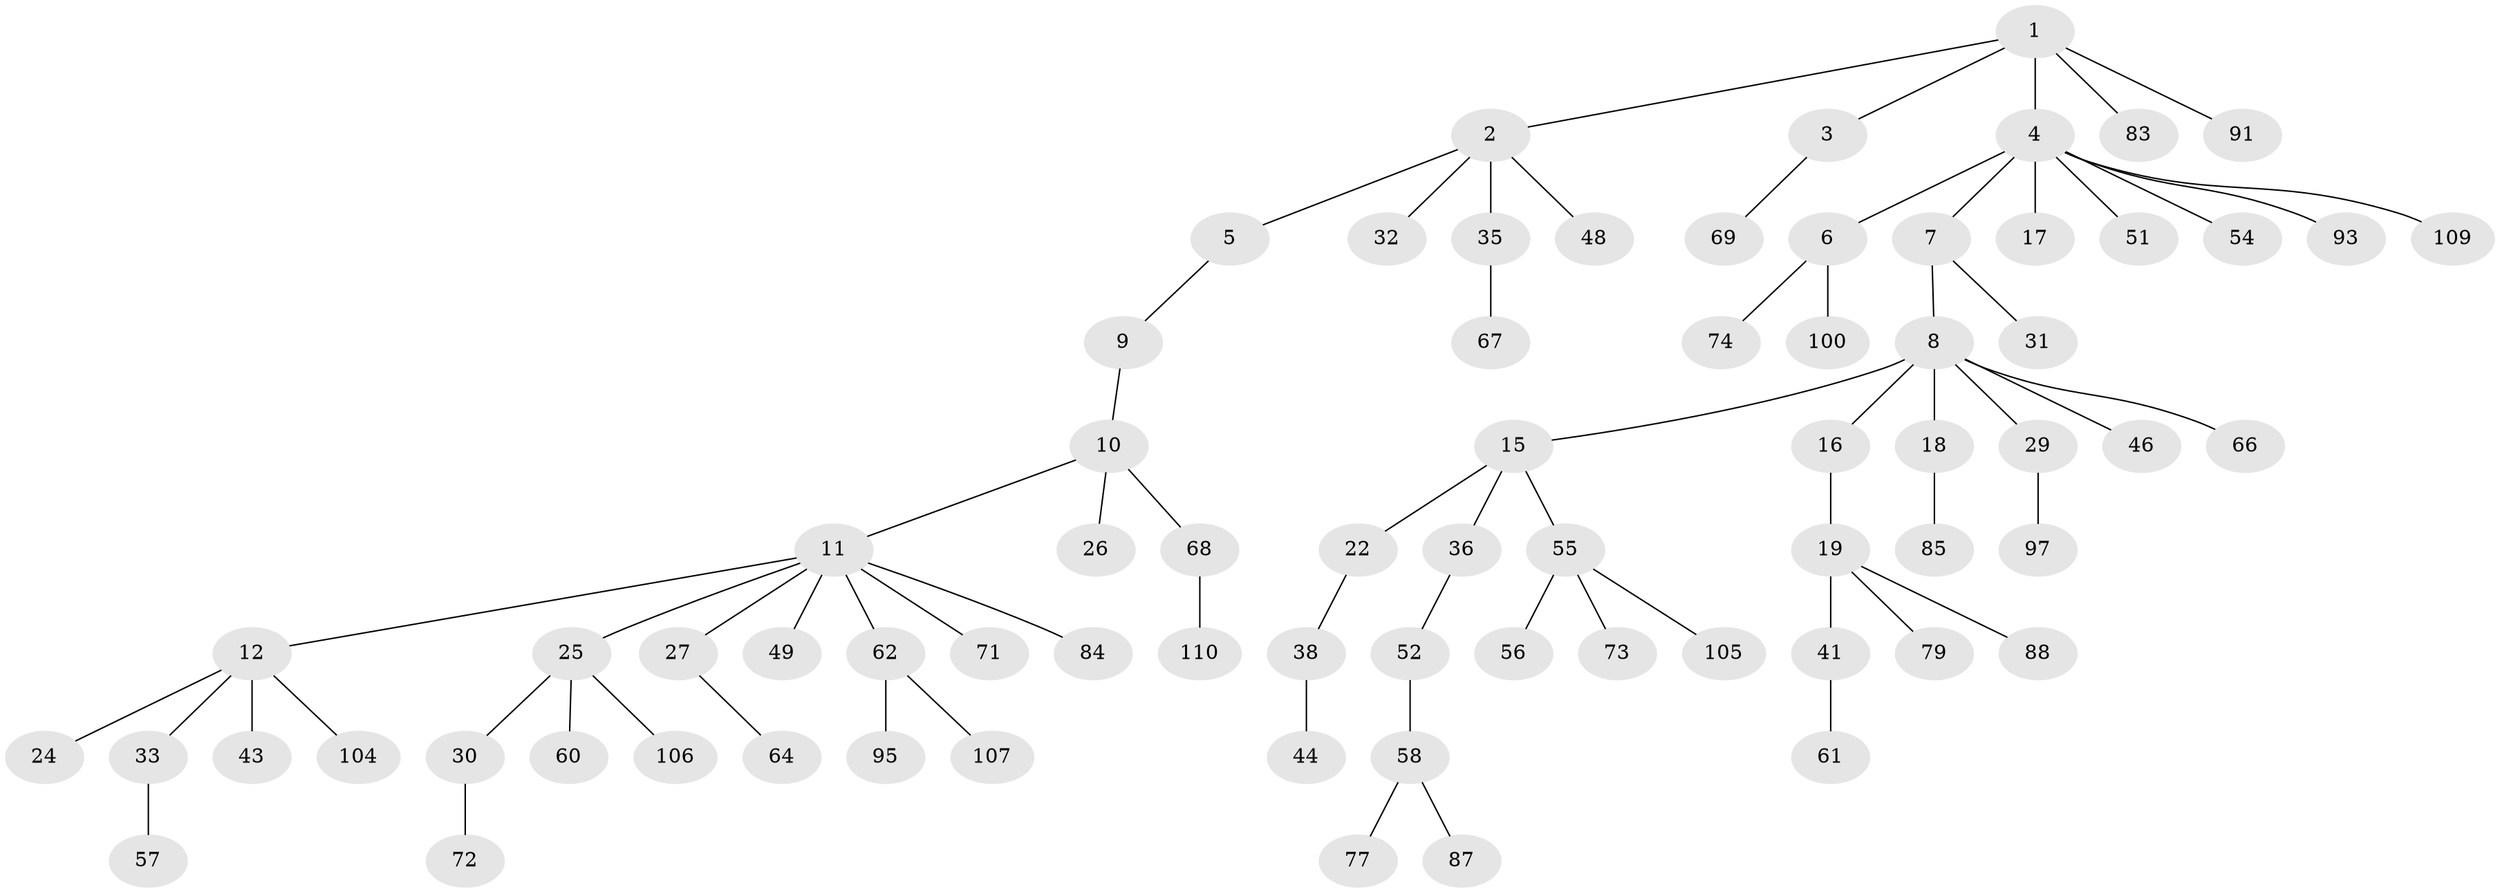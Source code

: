 // Generated by graph-tools (version 1.1) at 2025/24/03/03/25 07:24:08]
// undirected, 73 vertices, 72 edges
graph export_dot {
graph [start="1"]
  node [color=gray90,style=filled];
  1 [super="+65"];
  2 [super="+37"];
  3 [super="+28"];
  4 [super="+78"];
  5 [super="+53"];
  6 [super="+76"];
  7 [super="+13"];
  8 [super="+94"];
  9 [super="+80"];
  10 [super="+111"];
  11 [super="+14"];
  12 [super="+21"];
  15 [super="+23"];
  16 [super="+20"];
  17 [super="+34"];
  18 [super="+47"];
  19 [super="+42"];
  22;
  24;
  25 [super="+82"];
  26 [super="+40"];
  27;
  29 [super="+70"];
  30 [super="+63"];
  31 [super="+39"];
  32 [super="+90"];
  33 [super="+50"];
  35;
  36 [super="+92"];
  38 [super="+81"];
  41 [super="+45"];
  43;
  44;
  46 [super="+96"];
  48;
  49;
  51;
  52;
  54;
  55 [super="+59"];
  56;
  57;
  58 [super="+103"];
  60 [super="+108"];
  61;
  62 [super="+75"];
  64;
  66 [super="+89"];
  67;
  68 [super="+86"];
  69;
  71;
  72;
  73;
  74 [super="+101"];
  77;
  79;
  83 [super="+99"];
  84 [super="+102"];
  85 [super="+98"];
  87;
  88;
  91;
  93;
  95;
  97;
  100;
  104;
  105;
  106;
  107;
  109;
  110;
  1 -- 2;
  1 -- 3;
  1 -- 4;
  1 -- 91;
  1 -- 83;
  2 -- 5;
  2 -- 32;
  2 -- 35;
  2 -- 48;
  3 -- 69;
  4 -- 6;
  4 -- 7;
  4 -- 17;
  4 -- 51;
  4 -- 54;
  4 -- 93;
  4 -- 109;
  5 -- 9;
  6 -- 74;
  6 -- 100;
  7 -- 8;
  7 -- 31;
  8 -- 15;
  8 -- 16;
  8 -- 18;
  8 -- 29;
  8 -- 46;
  8 -- 66;
  9 -- 10;
  10 -- 11;
  10 -- 26;
  10 -- 68;
  11 -- 12;
  11 -- 25;
  11 -- 71;
  11 -- 49;
  11 -- 84;
  11 -- 27;
  11 -- 62;
  12 -- 43;
  12 -- 104;
  12 -- 24;
  12 -- 33;
  15 -- 22;
  15 -- 36;
  15 -- 55;
  16 -- 19;
  18 -- 85;
  19 -- 41;
  19 -- 88;
  19 -- 79;
  22 -- 38;
  25 -- 30;
  25 -- 60;
  25 -- 106;
  27 -- 64;
  29 -- 97;
  30 -- 72;
  33 -- 57;
  35 -- 67;
  36 -- 52;
  38 -- 44;
  41 -- 61;
  52 -- 58;
  55 -- 56;
  55 -- 73;
  55 -- 105;
  58 -- 77;
  58 -- 87;
  62 -- 95;
  62 -- 107;
  68 -- 110;
}
